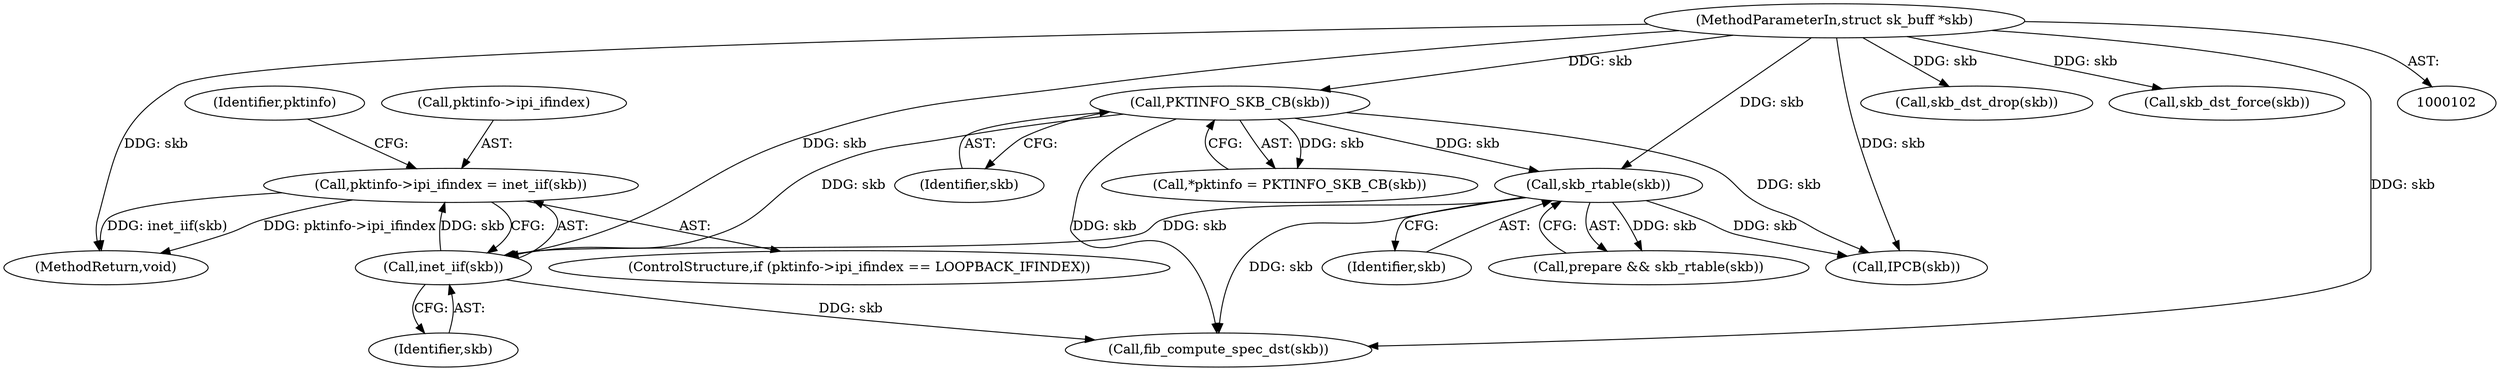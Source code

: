 digraph "0_linux_34b2cef20f19c87999fff3da4071e66937db9644@pointer" {
"1000135" [label="(Call,pktinfo->ipi_ifindex = inet_iif(skb))"];
"1000139" [label="(Call,inet_iif(skb))"];
"1000126" [label="(Call,skb_rtable(skb))"];
"1000109" [label="(Call,PKTINFO_SKB_CB(skb))"];
"1000104" [label="(MethodParameterIn,struct sk_buff *skb)"];
"1000174" [label="(Call,skb_dst_drop(skb))"];
"1000109" [label="(Call,PKTINFO_SKB_CB(skb))"];
"1000135" [label="(Call,pktinfo->ipi_ifindex = inet_iif(skb))"];
"1000139" [label="(Call,inet_iif(skb))"];
"1000144" [label="(Identifier,pktinfo)"];
"1000167" [label="(Call,IPCB(skb))"];
"1000127" [label="(Identifier,skb)"];
"1000107" [label="(Call,*pktinfo = PKTINFO_SKB_CB(skb))"];
"1000104" [label="(MethodParameterIn,struct sk_buff *skb)"];
"1000171" [label="(Call,skb_dst_force(skb))"];
"1000136" [label="(Call,pktinfo->ipi_ifindex)"];
"1000176" [label="(MethodReturn,void)"];
"1000126" [label="(Call,skb_rtable(skb))"];
"1000124" [label="(Call,prepare && skb_rtable(skb))"];
"1000147" [label="(Call,fib_compute_spec_dst(skb))"];
"1000140" [label="(Identifier,skb)"];
"1000129" [label="(ControlStructure,if (pktinfo->ipi_ifindex == LOOPBACK_IFINDEX))"];
"1000110" [label="(Identifier,skb)"];
"1000135" -> "1000129"  [label="AST: "];
"1000135" -> "1000139"  [label="CFG: "];
"1000136" -> "1000135"  [label="AST: "];
"1000139" -> "1000135"  [label="AST: "];
"1000144" -> "1000135"  [label="CFG: "];
"1000135" -> "1000176"  [label="DDG: inet_iif(skb)"];
"1000135" -> "1000176"  [label="DDG: pktinfo->ipi_ifindex"];
"1000139" -> "1000135"  [label="DDG: skb"];
"1000139" -> "1000140"  [label="CFG: "];
"1000140" -> "1000139"  [label="AST: "];
"1000126" -> "1000139"  [label="DDG: skb"];
"1000109" -> "1000139"  [label="DDG: skb"];
"1000104" -> "1000139"  [label="DDG: skb"];
"1000139" -> "1000147"  [label="DDG: skb"];
"1000126" -> "1000124"  [label="AST: "];
"1000126" -> "1000127"  [label="CFG: "];
"1000127" -> "1000126"  [label="AST: "];
"1000124" -> "1000126"  [label="CFG: "];
"1000126" -> "1000124"  [label="DDG: skb"];
"1000109" -> "1000126"  [label="DDG: skb"];
"1000104" -> "1000126"  [label="DDG: skb"];
"1000126" -> "1000147"  [label="DDG: skb"];
"1000126" -> "1000167"  [label="DDG: skb"];
"1000109" -> "1000107"  [label="AST: "];
"1000109" -> "1000110"  [label="CFG: "];
"1000110" -> "1000109"  [label="AST: "];
"1000107" -> "1000109"  [label="CFG: "];
"1000109" -> "1000107"  [label="DDG: skb"];
"1000104" -> "1000109"  [label="DDG: skb"];
"1000109" -> "1000147"  [label="DDG: skb"];
"1000109" -> "1000167"  [label="DDG: skb"];
"1000104" -> "1000102"  [label="AST: "];
"1000104" -> "1000176"  [label="DDG: skb"];
"1000104" -> "1000147"  [label="DDG: skb"];
"1000104" -> "1000167"  [label="DDG: skb"];
"1000104" -> "1000171"  [label="DDG: skb"];
"1000104" -> "1000174"  [label="DDG: skb"];
}
